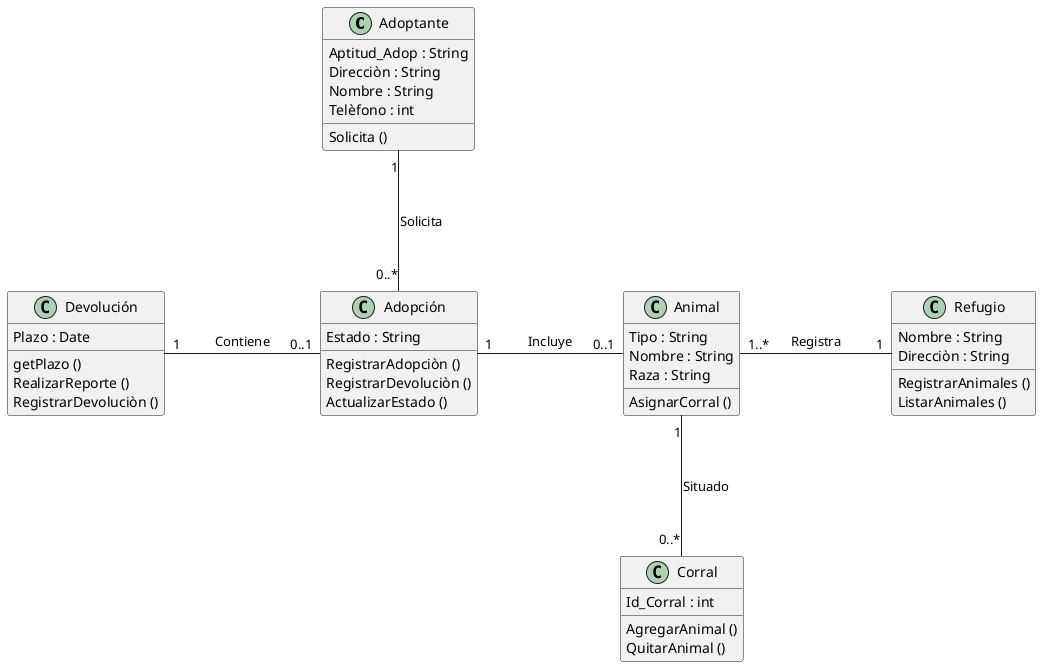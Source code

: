 @startuml

skinparam nodesep 100
skinparam ranksep 60
skinparam classPadding 8

class Adoptante {
Aptitud_Adop : String
Direcciòn : String
Nombre : String
Telèfono : int
Solicita ()
}

class Adopción {
Estado : String
RegistrarAdopciòn ()
RegistrarDevoluciòn ()
ActualizarEstado ()
}

class Animal {
Tipo : String
Nombre : String
Raza : String
AsignarCorral ()
}

class Corral {
Id_Corral : int
AgregarAnimal ()
QuitarAnimal ()
}

class Refugio {
Nombre : String
Direcciòn : String
RegistrarAnimales ()
ListarAnimales ()
}

class Devolución {
Plazo : Date
getPlazo ()
RealizarReporte ()
RegistrarDevoluciòn ()
}

Adoptante "1" --down- "0..*" Adopción : Solicita
Adopción "1" -right- "0..1" Animal : Incluye
Animal "1" --down- "0..*" Corral : Situado
Refugio "1" -left- "1..*" Animal : Registra
Adopción "0..1" -left- "1" Devolución : Contiene

@enduml
